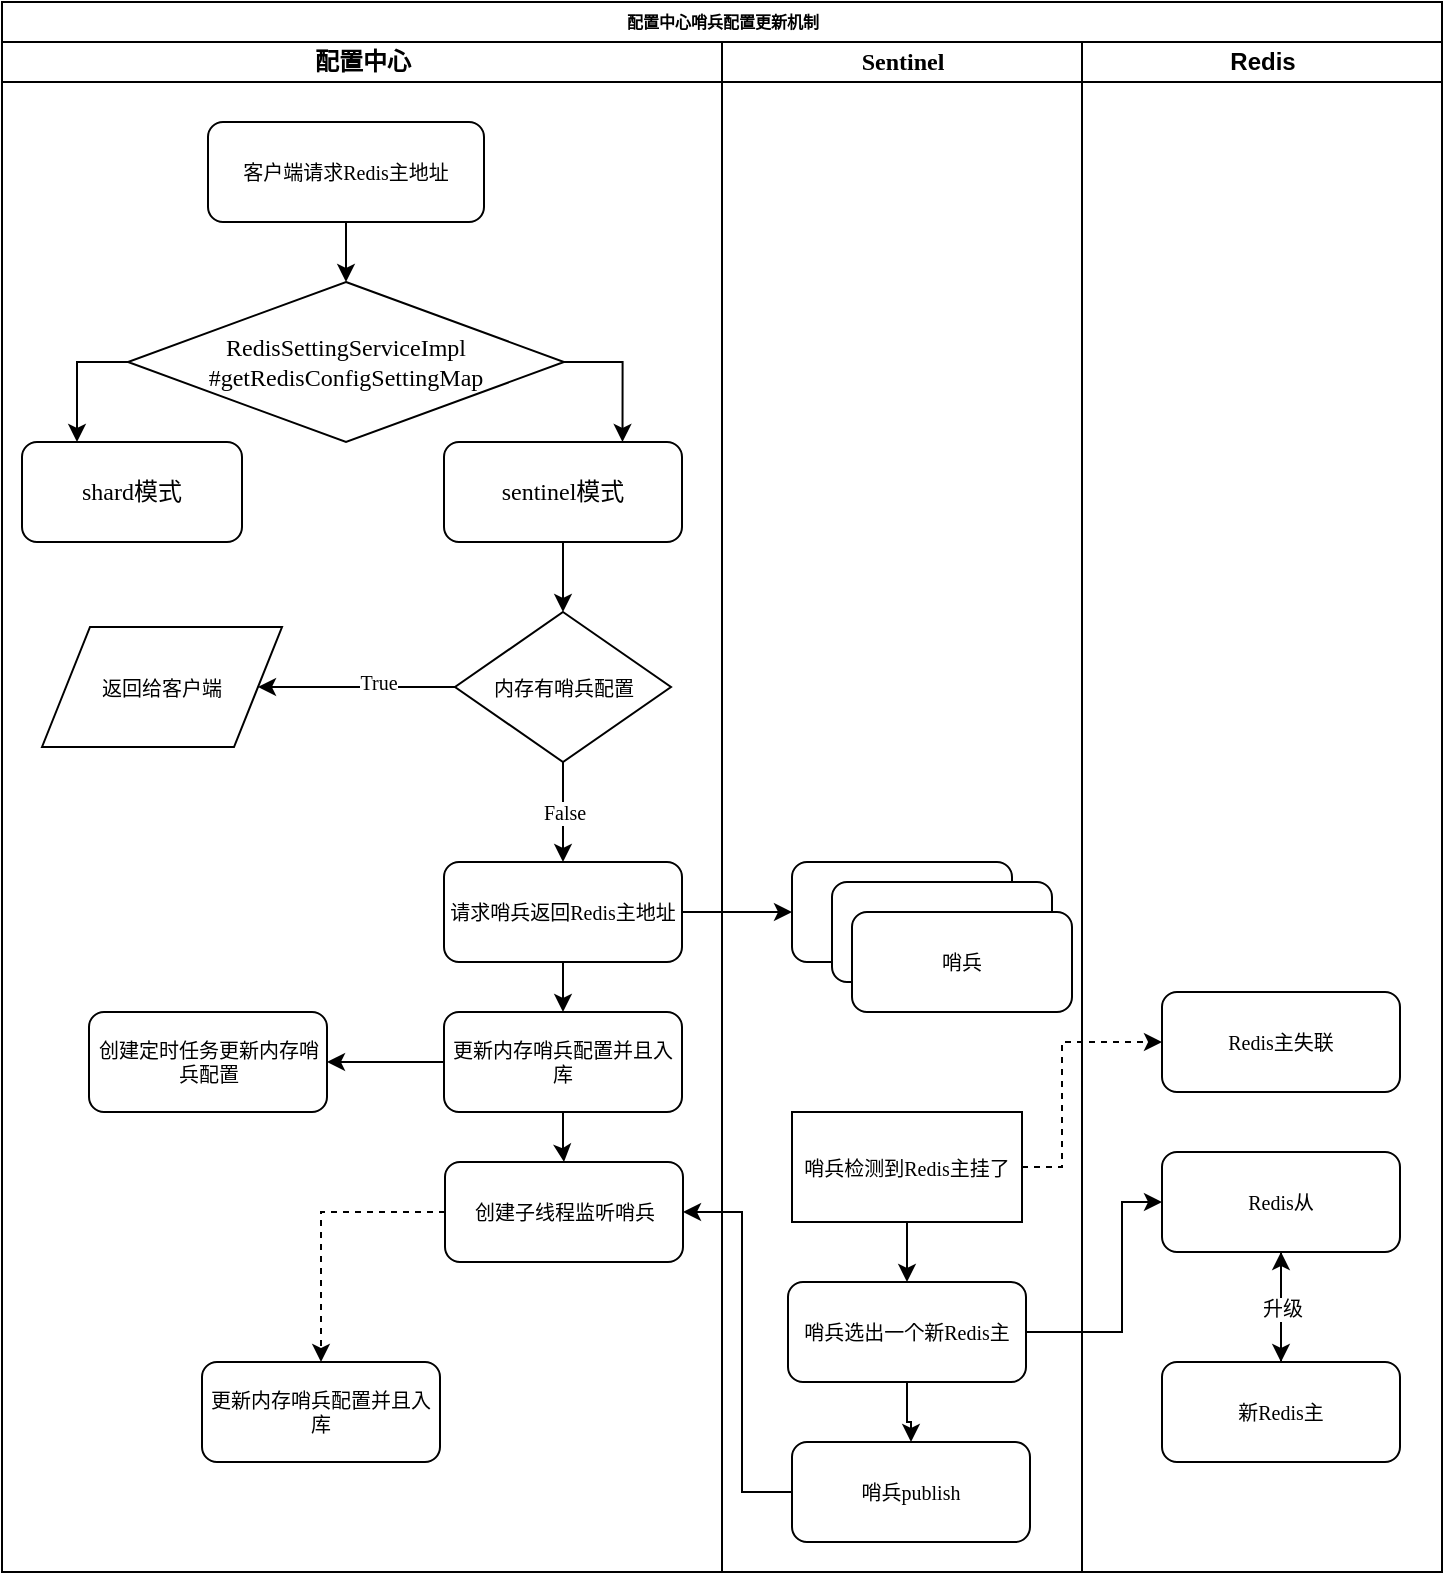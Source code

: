 <mxfile version="10.6.7" type="github"><diagram name="Page-1" id="74e2e168-ea6b-b213-b513-2b3c1d86103e"><mxGraphModel dx="1162" dy="613" grid="1" gridSize="10" guides="1" tooltips="1" connect="1" arrows="1" fold="1" page="1" pageScale="1" pageWidth="1100" pageHeight="850" background="#ffffff" math="0" shadow="0"><root><mxCell id="0"/><mxCell id="1" parent="0"/><mxCell id="77e6c97f196da883-1" value="配置中心哨兵配置更新机制" style="swimlane;html=1;childLayout=stackLayout;startSize=20;rounded=0;shadow=0;labelBackgroundColor=none;strokeColor=#000000;strokeWidth=1;fillColor=#ffffff;fontFamily=Verdana;fontSize=8;fontColor=#000000;align=center;" parent="1" vertex="1"><mxGeometry x="60" y="45" width="720" height="785" as="geometry"/></mxCell><mxCell id="77e6c97f196da883-2" value="配置中心" style="swimlane;html=1;startSize=20;fontFamily=Comic Sans MS;" parent="77e6c97f196da883-1" vertex="1"><mxGeometry y="20" width="360" height="765" as="geometry"/></mxCell><mxCell id="2WmawdA8GUJ-shrt7xgc-44" style="edgeStyle=orthogonalEdgeStyle;rounded=0;orthogonalLoop=1;jettySize=auto;html=1;entryX=0.5;entryY=0;entryDx=0;entryDy=0;fontFamily=Comic Sans MS;fontSize=10;" edge="1" parent="77e6c97f196da883-2" source="77e6c97f196da883-8" target="2WmawdA8GUJ-shrt7xgc-4"><mxGeometry relative="1" as="geometry"/></mxCell><mxCell id="77e6c97f196da883-8" value="客户端请求Redis主地址" style="rounded=1;whiteSpace=wrap;html=1;shadow=0;labelBackgroundColor=none;strokeColor=#000000;strokeWidth=1;fillColor=#ffffff;fontFamily=Comic Sans MS;fontSize=10;fontColor=#000000;align=center;" parent="77e6c97f196da883-2" vertex="1"><mxGeometry x="103" y="40" width="138" height="50" as="geometry"/></mxCell><mxCell id="2WmawdA8GUJ-shrt7xgc-29" style="edgeStyle=orthogonalEdgeStyle;rounded=0;orthogonalLoop=1;jettySize=auto;html=1;entryX=0.75;entryY=0;entryDx=0;entryDy=0;fontFamily=Comic Sans MS;" edge="1" parent="77e6c97f196da883-2" source="2WmawdA8GUJ-shrt7xgc-4" target="2WmawdA8GUJ-shrt7xgc-18"><mxGeometry relative="1" as="geometry"><Array as="points"><mxPoint x="311" y="160"/></Array></mxGeometry></mxCell><mxCell id="2WmawdA8GUJ-shrt7xgc-42" style="edgeStyle=orthogonalEdgeStyle;rounded=0;orthogonalLoop=1;jettySize=auto;html=1;exitX=0;exitY=0.5;exitDx=0;exitDy=0;entryX=0.25;entryY=0;entryDx=0;entryDy=0;fontFamily=Comic Sans MS;fontSize=10;" edge="1" parent="77e6c97f196da883-2" source="2WmawdA8GUJ-shrt7xgc-4" target="2WmawdA8GUJ-shrt7xgc-9"><mxGeometry relative="1" as="geometry"/></mxCell><mxCell id="2WmawdA8GUJ-shrt7xgc-4" value="&lt;div&gt;RedisSettingServiceImpl&lt;/div&gt;&lt;div&gt;#getRedisConfigSettingMap&lt;/div&gt;" style="rhombus;whiteSpace=wrap;html=1;fontFamily=Comic Sans MS;" vertex="1" parent="77e6c97f196da883-2"><mxGeometry x="63" y="120" width="218" height="80" as="geometry"/></mxCell><mxCell id="2WmawdA8GUJ-shrt7xgc-9" value="&lt;div&gt;&lt;span&gt;shard&lt;/span&gt;&lt;span&gt;模式&lt;/span&gt;&lt;/div&gt;" style="rounded=1;whiteSpace=wrap;html=1;fontFamily=Comic Sans MS;" vertex="1" parent="77e6c97f196da883-2"><mxGeometry x="10" y="200" width="110" height="50" as="geometry"/></mxCell><mxCell id="2WmawdA8GUJ-shrt7xgc-43" style="edgeStyle=orthogonalEdgeStyle;rounded=0;orthogonalLoop=1;jettySize=auto;html=1;entryX=0.5;entryY=0;entryDx=0;entryDy=0;fontFamily=Comic Sans MS;fontSize=10;" edge="1" parent="77e6c97f196da883-2" source="2WmawdA8GUJ-shrt7xgc-18" target="2WmawdA8GUJ-shrt7xgc-32"><mxGeometry relative="1" as="geometry"/></mxCell><mxCell id="2WmawdA8GUJ-shrt7xgc-18" value="&lt;div&gt;&lt;span&gt;sentinel&lt;/span&gt;&lt;span&gt;模式&lt;/span&gt;&lt;/div&gt;" style="rounded=1;whiteSpace=wrap;html=1;fontFamily=Comic Sans MS;" vertex="1" parent="77e6c97f196da883-2"><mxGeometry x="221" y="200" width="119" height="50" as="geometry"/></mxCell><mxCell id="2WmawdA8GUJ-shrt7xgc-35" value="" style="edgeStyle=orthogonalEdgeStyle;rounded=0;orthogonalLoop=1;jettySize=auto;html=1;fontFamily=Comic Sans MS;fontSize=10;entryX=1;entryY=0.5;entryDx=0;entryDy=0;" edge="1" parent="77e6c97f196da883-2" source="2WmawdA8GUJ-shrt7xgc-32" target="2WmawdA8GUJ-shrt7xgc-36"><mxGeometry relative="1" as="geometry"><mxPoint x="147" y="322.5" as="targetPoint"/></mxGeometry></mxCell><mxCell id="2WmawdA8GUJ-shrt7xgc-38" value="True" style="text;html=1;resizable=0;points=[];align=center;verticalAlign=middle;labelBackgroundColor=#ffffff;fontSize=10;fontFamily=Comic Sans MS;" vertex="1" connectable="0" parent="2WmawdA8GUJ-shrt7xgc-35"><mxGeometry x="-0.122" y="-5" relative="1" as="geometry"><mxPoint x="4" y="2" as="offset"/></mxGeometry></mxCell><mxCell id="2WmawdA8GUJ-shrt7xgc-103" value="False" style="edgeStyle=orthogonalEdgeStyle;rounded=0;orthogonalLoop=1;jettySize=auto;html=1;entryX=0.5;entryY=0;entryDx=0;entryDy=0;fontFamily=Comic Sans MS;fontSize=10;" edge="1" parent="77e6c97f196da883-2" source="2WmawdA8GUJ-shrt7xgc-32" target="2WmawdA8GUJ-shrt7xgc-40"><mxGeometry relative="1" as="geometry"/></mxCell><mxCell id="2WmawdA8GUJ-shrt7xgc-32" value="内存有哨兵配置" style="rhombus;whiteSpace=wrap;html=1;fontFamily=Comic Sans MS;fontSize=10;" vertex="1" parent="77e6c97f196da883-2"><mxGeometry x="226.5" y="285" width="108" height="75" as="geometry"/></mxCell><mxCell id="2WmawdA8GUJ-shrt7xgc-36" value="返回给客户端" style="shape=parallelogram;perimeter=parallelogramPerimeter;whiteSpace=wrap;html=1;fontFamily=Comic Sans MS;fontSize=10;" vertex="1" parent="77e6c97f196da883-2"><mxGeometry x="20" y="292.5" width="120" height="60" as="geometry"/></mxCell><mxCell id="2WmawdA8GUJ-shrt7xgc-48" value="" style="edgeStyle=orthogonalEdgeStyle;rounded=0;orthogonalLoop=1;jettySize=auto;html=1;fontFamily=Comic Sans MS;fontSize=10;" edge="1" parent="77e6c97f196da883-2" source="2WmawdA8GUJ-shrt7xgc-40" target="2WmawdA8GUJ-shrt7xgc-47"><mxGeometry relative="1" as="geometry"/></mxCell><mxCell id="2WmawdA8GUJ-shrt7xgc-40" value="请求哨兵返回Redis主地址" style="rounded=1;whiteSpace=wrap;html=1;fontFamily=Comic Sans MS;fontSize=10;" vertex="1" parent="77e6c97f196da883-2"><mxGeometry x="221" y="410" width="119" height="50" as="geometry"/></mxCell><mxCell id="2WmawdA8GUJ-shrt7xgc-50" style="edgeStyle=orthogonalEdgeStyle;rounded=0;orthogonalLoop=1;jettySize=auto;html=1;entryX=0.5;entryY=0;entryDx=0;entryDy=0;fontFamily=Comic Sans MS;fontSize=10;" edge="1" parent="77e6c97f196da883-2" source="2WmawdA8GUJ-shrt7xgc-47" target="2WmawdA8GUJ-shrt7xgc-49"><mxGeometry relative="1" as="geometry"/></mxCell><mxCell id="2WmawdA8GUJ-shrt7xgc-97" value="" style="edgeStyle=orthogonalEdgeStyle;rounded=0;orthogonalLoop=1;jettySize=auto;html=1;fontFamily=Comic Sans MS;fontSize=10;" edge="1" parent="77e6c97f196da883-2" source="2WmawdA8GUJ-shrt7xgc-47" target="2WmawdA8GUJ-shrt7xgc-96"><mxGeometry relative="1" as="geometry"/></mxCell><mxCell id="2WmawdA8GUJ-shrt7xgc-47" value="更新内存哨兵配置并且入库" style="rounded=1;whiteSpace=wrap;html=1;fontFamily=Comic Sans MS;fontSize=10;" vertex="1" parent="77e6c97f196da883-2"><mxGeometry x="221" y="485" width="119" height="50" as="geometry"/></mxCell><mxCell id="2WmawdA8GUJ-shrt7xgc-105" value="" style="edgeStyle=orthogonalEdgeStyle;rounded=0;orthogonalLoop=1;jettySize=auto;html=1;fontFamily=Comic Sans MS;fontSize=10;dashed=1;" edge="1" parent="77e6c97f196da883-2" source="2WmawdA8GUJ-shrt7xgc-49" target="2WmawdA8GUJ-shrt7xgc-104"><mxGeometry relative="1" as="geometry"/></mxCell><mxCell id="2WmawdA8GUJ-shrt7xgc-49" value="创建子线程监听哨兵" style="rounded=1;whiteSpace=wrap;html=1;fontFamily=Comic Sans MS;fontSize=10;" vertex="1" parent="77e6c97f196da883-2"><mxGeometry x="221.5" y="560" width="119" height="50" as="geometry"/></mxCell><mxCell id="2WmawdA8GUJ-shrt7xgc-104" value="更新内存哨兵配置并且入库" style="rounded=1;whiteSpace=wrap;html=1;fontFamily=Comic Sans MS;fontSize=10;" vertex="1" parent="77e6c97f196da883-2"><mxGeometry x="100" y="660" width="119" height="50" as="geometry"/></mxCell><mxCell id="2WmawdA8GUJ-shrt7xgc-96" value="创建定时任务更新内存哨兵配置" style="rounded=1;whiteSpace=wrap;html=1;fontFamily=Comic Sans MS;fontSize=10;direction=west;" vertex="1" parent="77e6c97f196da883-2"><mxGeometry x="43.5" y="485" width="119" height="50" as="geometry"/></mxCell><mxCell id="77e6c97f196da883-3" value="Sentinel" style="swimlane;html=1;startSize=20;fontFamily=Comic Sans MS;" parent="77e6c97f196da883-1" vertex="1"><mxGeometry x="360" y="20" width="180" height="765" as="geometry"/></mxCell><mxCell id="2WmawdA8GUJ-shrt7xgc-45" value="哨兵A" style="rounded=1;whiteSpace=wrap;html=1;fontFamily=Comic Sans MS;fontSize=10;" vertex="1" parent="77e6c97f196da883-3"><mxGeometry x="35" y="410" width="110" height="50" as="geometry"/></mxCell><mxCell id="2WmawdA8GUJ-shrt7xgc-91" value="" style="edgeStyle=orthogonalEdgeStyle;rounded=0;orthogonalLoop=1;jettySize=auto;html=1;fontFamily=Comic Sans MS;fontSize=10;" edge="1" parent="77e6c97f196da883-3" source="2WmawdA8GUJ-shrt7xgc-86" target="2WmawdA8GUJ-shrt7xgc-90"><mxGeometry relative="1" as="geometry"/></mxCell><mxCell id="2WmawdA8GUJ-shrt7xgc-86" value="哨兵检测到Redis主挂了" style="rounded=0;whiteSpace=wrap;html=1;fontFamily=Comic Sans MS;fontSize=10;" vertex="1" parent="77e6c97f196da883-3"><mxGeometry x="35" y="535" width="115" height="55" as="geometry"/></mxCell><mxCell id="2WmawdA8GUJ-shrt7xgc-101" value="" style="edgeStyle=orthogonalEdgeStyle;rounded=0;orthogonalLoop=1;jettySize=auto;html=1;fontFamily=Comic Sans MS;fontSize=10;" edge="1" parent="77e6c97f196da883-3" source="2WmawdA8GUJ-shrt7xgc-90" target="2WmawdA8GUJ-shrt7xgc-100"><mxGeometry relative="1" as="geometry"/></mxCell><mxCell id="2WmawdA8GUJ-shrt7xgc-90" value="哨兵选出一个新Redis主" style="rounded=1;whiteSpace=wrap;html=1;fontFamily=Comic Sans MS;fontSize=10;" vertex="1" parent="77e6c97f196da883-3"><mxGeometry x="33" y="620" width="119" height="50" as="geometry"/></mxCell><mxCell id="2WmawdA8GUJ-shrt7xgc-100" value="哨兵publish" style="rounded=1;whiteSpace=wrap;html=1;fontFamily=Comic Sans MS;fontSize=10;" vertex="1" parent="77e6c97f196da883-3"><mxGeometry x="35" y="700" width="119" height="50" as="geometry"/></mxCell><mxCell id="77e6c97f196da883-4" value="Redis" style="swimlane;html=1;startSize=20;" parent="77e6c97f196da883-1" vertex="1"><mxGeometry x="540" y="20" width="180" height="765" as="geometry"/></mxCell><mxCell id="2WmawdA8GUJ-shrt7xgc-53" value="Redis主失联" style="rounded=1;whiteSpace=wrap;html=1;fontFamily=Comic Sans MS;fontSize=10;" vertex="1" parent="77e6c97f196da883-4"><mxGeometry x="40" y="475" width="119" height="50" as="geometry"/></mxCell><mxCell id="2WmawdA8GUJ-shrt7xgc-95" value="" style="edgeStyle=orthogonalEdgeStyle;rounded=0;orthogonalLoop=1;jettySize=auto;html=1;fontFamily=Comic Sans MS;fontSize=10;" edge="1" parent="77e6c97f196da883-4" source="2WmawdA8GUJ-shrt7xgc-92" target="2WmawdA8GUJ-shrt7xgc-94"><mxGeometry relative="1" as="geometry"/></mxCell><mxCell id="2WmawdA8GUJ-shrt7xgc-92" value="&lt;div&gt;Redis从&lt;/div&gt;" style="rounded=1;whiteSpace=wrap;html=1;fontFamily=Comic Sans MS;fontSize=10;" vertex="1" parent="77e6c97f196da883-4"><mxGeometry x="40" y="555" width="119" height="50" as="geometry"/></mxCell><mxCell id="2WmawdA8GUJ-shrt7xgc-106" value="升级" style="edgeStyle=orthogonalEdgeStyle;rounded=0;orthogonalLoop=1;jettySize=auto;html=1;dashed=1;fontFamily=Comic Sans MS;fontSize=10;" edge="1" parent="77e6c97f196da883-4" source="2WmawdA8GUJ-shrt7xgc-94" target="2WmawdA8GUJ-shrt7xgc-92"><mxGeometry relative="1" as="geometry"/></mxCell><mxCell id="2WmawdA8GUJ-shrt7xgc-94" value="&lt;div&gt;新Redis主&lt;/div&gt;" style="rounded=1;whiteSpace=wrap;html=1;fontFamily=Comic Sans MS;fontSize=10;" vertex="1" parent="77e6c97f196da883-4"><mxGeometry x="40" y="660" width="119" height="50" as="geometry"/></mxCell><mxCell id="2WmawdA8GUJ-shrt7xgc-46" style="edgeStyle=orthogonalEdgeStyle;rounded=0;orthogonalLoop=1;jettySize=auto;html=1;entryX=0;entryY=0.5;entryDx=0;entryDy=0;fontFamily=Comic Sans MS;fontSize=10;" edge="1" parent="77e6c97f196da883-1" source="2WmawdA8GUJ-shrt7xgc-40" target="2WmawdA8GUJ-shrt7xgc-45"><mxGeometry relative="1" as="geometry"/></mxCell><mxCell id="2WmawdA8GUJ-shrt7xgc-89" style="edgeStyle=orthogonalEdgeStyle;rounded=0;orthogonalLoop=1;jettySize=auto;html=1;entryX=0;entryY=0.5;entryDx=0;entryDy=0;fontFamily=Comic Sans MS;fontSize=10;dashed=1;" edge="1" parent="77e6c97f196da883-1" source="2WmawdA8GUJ-shrt7xgc-86" target="2WmawdA8GUJ-shrt7xgc-53"><mxGeometry relative="1" as="geometry"><Array as="points"><mxPoint x="530" y="583"/><mxPoint x="530" y="520"/></Array></mxGeometry></mxCell><mxCell id="2WmawdA8GUJ-shrt7xgc-93" value="" style="edgeStyle=orthogonalEdgeStyle;rounded=0;orthogonalLoop=1;jettySize=auto;html=1;fontFamily=Comic Sans MS;fontSize=10;" edge="1" parent="77e6c97f196da883-1" source="2WmawdA8GUJ-shrt7xgc-90" target="2WmawdA8GUJ-shrt7xgc-92"><mxGeometry relative="1" as="geometry"><Array as="points"><mxPoint x="560" y="665"/><mxPoint x="560" y="600"/></Array></mxGeometry></mxCell><mxCell id="2WmawdA8GUJ-shrt7xgc-102" style="edgeStyle=orthogonalEdgeStyle;rounded=0;orthogonalLoop=1;jettySize=auto;html=1;entryX=1;entryY=0.5;entryDx=0;entryDy=0;fontFamily=Comic Sans MS;fontSize=10;" edge="1" parent="77e6c97f196da883-1" source="2WmawdA8GUJ-shrt7xgc-100" target="2WmawdA8GUJ-shrt7xgc-49"><mxGeometry relative="1" as="geometry"><Array as="points"><mxPoint x="370" y="745"/><mxPoint x="370" y="605"/></Array></mxGeometry></mxCell><mxCell id="2WmawdA8GUJ-shrt7xgc-81" value="哨兵A" style="rounded=1;whiteSpace=wrap;html=1;fontFamily=Comic Sans MS;fontSize=10;" vertex="1" parent="1"><mxGeometry x="475" y="485" width="110" height="50" as="geometry"/></mxCell><mxCell id="2WmawdA8GUJ-shrt7xgc-82" value="哨兵" style="rounded=1;whiteSpace=wrap;html=1;fontFamily=Comic Sans MS;fontSize=10;" vertex="1" parent="1"><mxGeometry x="485" y="500" width="110" height="50" as="geometry"/></mxCell></root></mxGraphModel></diagram></mxfile>
